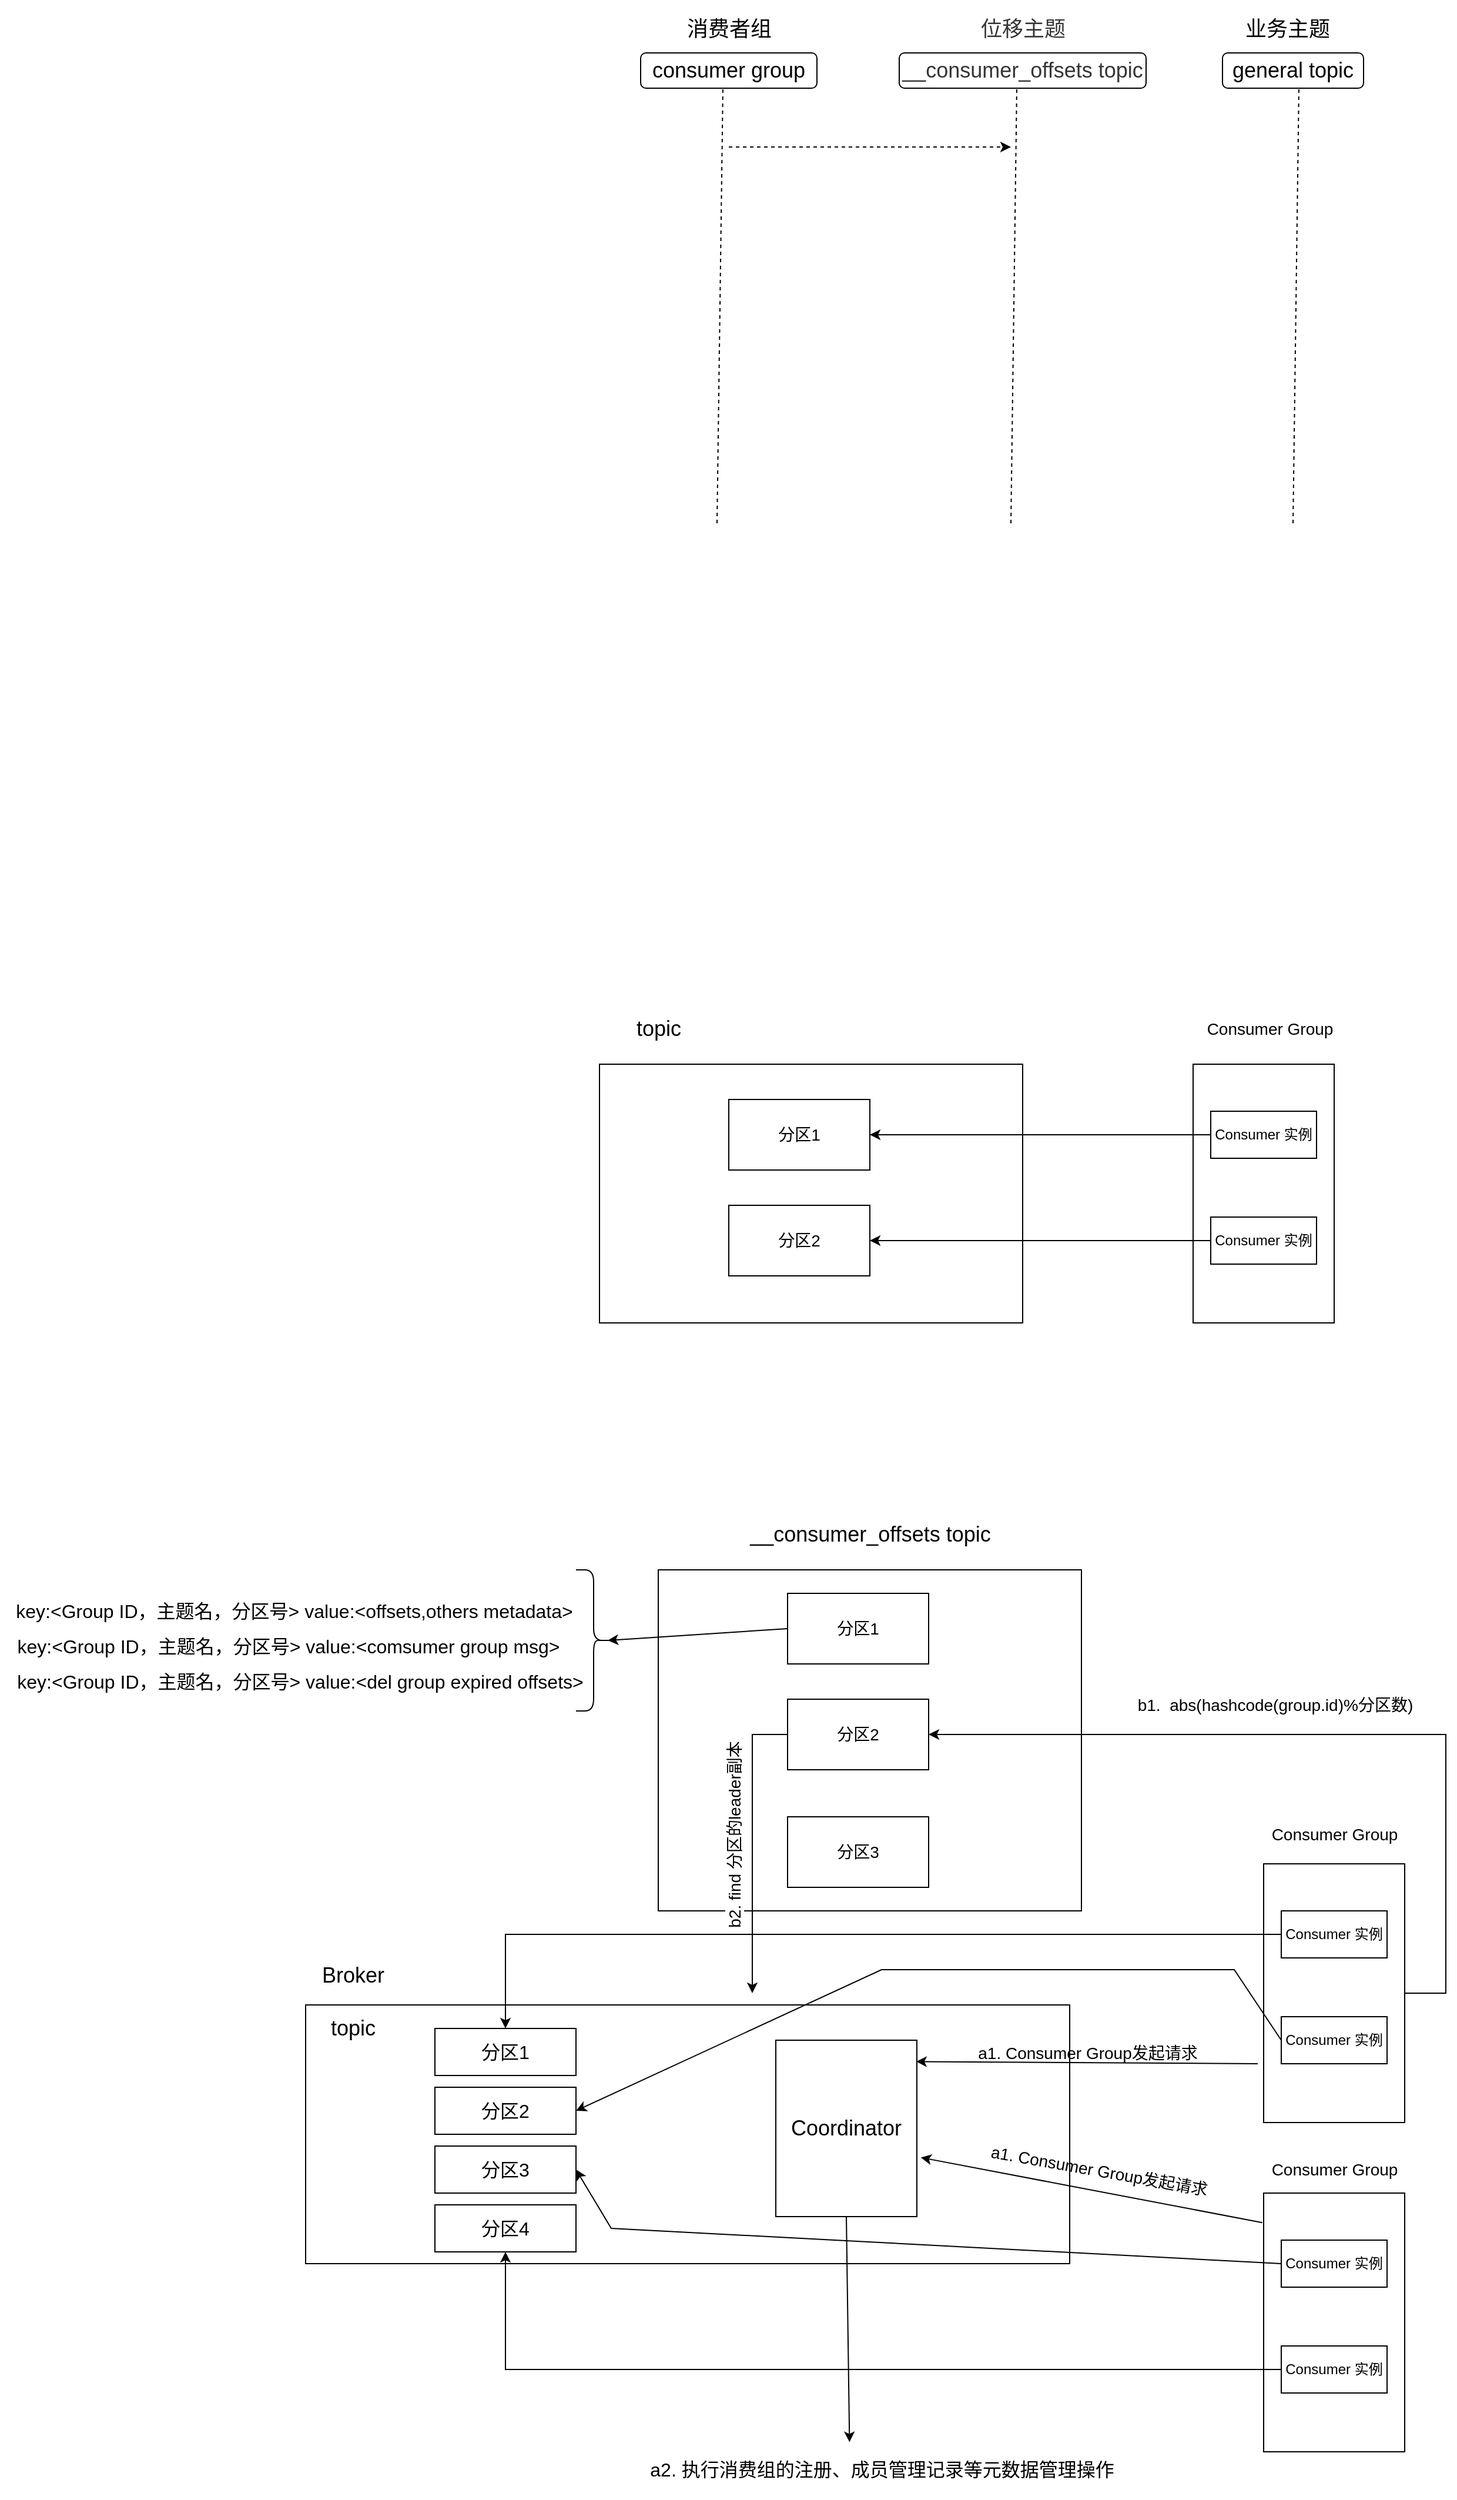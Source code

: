 <mxfile version="20.2.7" type="github">
  <diagram id="HhjXPJS-7uaV8t8p5f1u" name="第 1 页">
    <mxGraphModel dx="1865" dy="1748" grid="1" gridSize="10" guides="1" tooltips="1" connect="1" arrows="0" fold="1" page="1" pageScale="1" pageWidth="827" pageHeight="1169" math="0" shadow="0">
      <root>
        <mxCell id="0" />
        <mxCell id="1" parent="0" />
        <mxCell id="7gVdF0R3puTZTDRzPLGD-5" value="" style="rounded=0;whiteSpace=wrap;html=1;" parent="1" vertex="1">
          <mxGeometry x="505" y="-90" width="120" height="220" as="geometry" />
        </mxCell>
        <mxCell id="7gVdF0R3puTZTDRzPLGD-1" value="" style="rounded=0;whiteSpace=wrap;html=1;" parent="1" vertex="1">
          <mxGeometry y="-90" width="360" height="220" as="geometry" />
        </mxCell>
        <mxCell id="7gVdF0R3puTZTDRzPLGD-3" value="&lt;span style=&quot;text-align: left;&quot;&gt;Consumer 实例&lt;/span&gt;" style="rounded=0;whiteSpace=wrap;html=1;" parent="1" vertex="1">
          <mxGeometry x="520" y="40" width="90" height="40" as="geometry" />
        </mxCell>
        <mxCell id="7gVdF0R3puTZTDRzPLGD-4" value="&lt;span style=&quot;text-align: left;&quot;&gt;Consumer 实例&lt;/span&gt;" style="rounded=0;whiteSpace=wrap;html=1;" parent="1" vertex="1">
          <mxGeometry x="520" y="-50" width="90" height="40" as="geometry" />
        </mxCell>
        <mxCell id="7gVdF0R3puTZTDRzPLGD-6" value="&lt;article data-content=&quot;[{&amp;quot;type&amp;quot;:&amp;quot;block&amp;quot;,&amp;quot;id&amp;quot;:&amp;quot;pvip-1661261883332&amp;quot;,&amp;quot;name&amp;quot;:&amp;quot;paragraph&amp;quot;,&amp;quot;data&amp;quot;:{&amp;quot;version&amp;quot;:1},&amp;quot;nodes&amp;quot;:[{&amp;quot;type&amp;quot;:&amp;quot;text&amp;quot;,&amp;quot;id&amp;quot;:&amp;quot;5fh9-1661261883331&amp;quot;,&amp;quot;leaves&amp;quot;:[{&amp;quot;text&amp;quot;:&amp;quot;Consumer&amp;nbsp;Group&amp;quot;,&amp;quot;marks&amp;quot;:[{&amp;quot;type&amp;quot;:&amp;quot;fontSize&amp;quot;,&amp;quot;value&amp;quot;:18}]}]}],&amp;quot;state&amp;quot;:{}}]&quot;&gt;&lt;div style=&quot;line-height: 1.75; text-align: left;&quot;&gt;&lt;font style=&quot;font-size: 14px;&quot;&gt;Consumer Group&lt;/font&gt;&lt;/div&gt;&lt;/article&gt;" style="text;html=1;resizable=0;autosize=1;align=center;verticalAlign=middle;points=[];fillColor=none;strokeColor=none;rounded=0;" parent="1" vertex="1">
          <mxGeometry x="505" y="-140" width="130" height="40" as="geometry" />
        </mxCell>
        <mxCell id="7gVdF0R3puTZTDRzPLGD-8" value="分区1" style="rounded=0;whiteSpace=wrap;html=1;fontSize=14;" parent="1" vertex="1">
          <mxGeometry x="110" y="-60" width="120" height="60" as="geometry" />
        </mxCell>
        <mxCell id="7gVdF0R3puTZTDRzPLGD-9" value="分区2" style="rounded=0;whiteSpace=wrap;html=1;fontSize=14;" parent="1" vertex="1">
          <mxGeometry x="110" y="30" width="120" height="60" as="geometry" />
        </mxCell>
        <mxCell id="7gVdF0R3puTZTDRzPLGD-10" value="&lt;font style=&quot;font-size: 18px;&quot;&gt;topic&lt;/font&gt;" style="text;html=1;resizable=0;autosize=1;align=center;verticalAlign=middle;points=[];fillColor=none;strokeColor=none;rounded=0;fontSize=12;" parent="1" vertex="1">
          <mxGeometry x="20" y="-140" width="60" height="40" as="geometry" />
        </mxCell>
        <mxCell id="7gVdF0R3puTZTDRzPLGD-11" value="" style="endArrow=classic;html=1;rounded=0;fontSize=18;entryX=1;entryY=0.5;entryDx=0;entryDy=0;exitX=0;exitY=0.5;exitDx=0;exitDy=0;" parent="1" source="7gVdF0R3puTZTDRzPLGD-4" target="7gVdF0R3puTZTDRzPLGD-8" edge="1">
          <mxGeometry width="50" height="50" relative="1" as="geometry">
            <mxPoint x="480" y="-30" as="sourcePoint" />
            <mxPoint x="440" y="-50" as="targetPoint" />
          </mxGeometry>
        </mxCell>
        <mxCell id="7gVdF0R3puTZTDRzPLGD-12" value="" style="endArrow=classic;html=1;rounded=0;fontSize=18;entryX=1;entryY=0.5;entryDx=0;entryDy=0;exitX=0;exitY=0.5;exitDx=0;exitDy=0;" parent="1" edge="1">
          <mxGeometry width="50" height="50" relative="1" as="geometry">
            <mxPoint x="520" y="60" as="sourcePoint" />
            <mxPoint x="230" y="60" as="targetPoint" />
          </mxGeometry>
        </mxCell>
        <mxCell id="7gVdF0R3puTZTDRzPLGD-13" value="" style="rounded=0;whiteSpace=wrap;html=1;" parent="1" vertex="1">
          <mxGeometry x="565" y="590" width="120" height="220" as="geometry" />
        </mxCell>
        <mxCell id="7gVdF0R3puTZTDRzPLGD-14" value="" style="rounded=0;whiteSpace=wrap;html=1;" parent="1" vertex="1">
          <mxGeometry x="-250" y="710" width="650" height="220" as="geometry" />
        </mxCell>
        <mxCell id="7gVdF0R3puTZTDRzPLGD-15" value="&lt;span style=&quot;text-align: left;&quot;&gt;Consumer 实例&lt;/span&gt;" style="rounded=0;whiteSpace=wrap;html=1;" parent="1" vertex="1">
          <mxGeometry x="580" y="720" width="90" height="40" as="geometry" />
        </mxCell>
        <mxCell id="7gVdF0R3puTZTDRzPLGD-16" value="&lt;span style=&quot;text-align: left;&quot;&gt;Consumer 实例&lt;/span&gt;" style="rounded=0;whiteSpace=wrap;html=1;" parent="1" vertex="1">
          <mxGeometry x="580" y="630" width="90" height="40" as="geometry" />
        </mxCell>
        <mxCell id="7gVdF0R3puTZTDRzPLGD-17" value="&lt;article data-content=&quot;[{&amp;quot;type&amp;quot;:&amp;quot;block&amp;quot;,&amp;quot;id&amp;quot;:&amp;quot;pvip-1661261883332&amp;quot;,&amp;quot;name&amp;quot;:&amp;quot;paragraph&amp;quot;,&amp;quot;data&amp;quot;:{&amp;quot;version&amp;quot;:1},&amp;quot;nodes&amp;quot;:[{&amp;quot;type&amp;quot;:&amp;quot;text&amp;quot;,&amp;quot;id&amp;quot;:&amp;quot;5fh9-1661261883331&amp;quot;,&amp;quot;leaves&amp;quot;:[{&amp;quot;text&amp;quot;:&amp;quot;Consumer&amp;nbsp;Group&amp;quot;,&amp;quot;marks&amp;quot;:[{&amp;quot;type&amp;quot;:&amp;quot;fontSize&amp;quot;,&amp;quot;value&amp;quot;:18}]}]}],&amp;quot;state&amp;quot;:{}}]&quot;&gt;&lt;div style=&quot;line-height: 1.75; text-align: left;&quot;&gt;&lt;font style=&quot;font-size: 14px;&quot;&gt;Consumer Group&lt;/font&gt;&lt;/div&gt;&lt;/article&gt;" style="text;html=1;resizable=0;autosize=1;align=center;verticalAlign=middle;points=[];fillColor=none;strokeColor=none;rounded=0;" parent="1" vertex="1">
          <mxGeometry x="560" y="545" width="130" height="40" as="geometry" />
        </mxCell>
        <mxCell id="7gVdF0R3puTZTDRzPLGD-18" value="&lt;article data-content=&quot;[{&amp;quot;type&amp;quot;:&amp;quot;block&amp;quot;,&amp;quot;id&amp;quot;:&amp;quot;EV1N-1661261909076&amp;quot;,&amp;quot;name&amp;quot;:&amp;quot;paragraph&amp;quot;,&amp;quot;data&amp;quot;:{&amp;quot;version&amp;quot;:1},&amp;quot;nodes&amp;quot;:[{&amp;quot;type&amp;quot;:&amp;quot;text&amp;quot;,&amp;quot;id&amp;quot;:&amp;quot;Siz3-1661261909075&amp;quot;,&amp;quot;leaves&amp;quot;:[{&amp;quot;text&amp;quot;:&amp;quot;Coordinator&amp;quot;,&amp;quot;marks&amp;quot;:[{&amp;quot;type&amp;quot;:&amp;quot;fontSize&amp;quot;,&amp;quot;value&amp;quot;:18}]}]}],&amp;quot;state&amp;quot;:{}}]&quot;&gt;&lt;div style=&quot;line-height: 1.75; text-align: left;&quot;&gt;&lt;span style=&quot;font-size: 18px;&quot;&gt;Coordinator&lt;/span&gt;&lt;/div&gt;&lt;/article&gt;" style="rounded=0;whiteSpace=wrap;html=1;fontSize=14;" parent="1" vertex="1">
          <mxGeometry x="150" y="740" width="120" height="150" as="geometry" />
        </mxCell>
        <mxCell id="7gVdF0R3puTZTDRzPLGD-20" value="&lt;article data-content=&quot;[{&amp;quot;type&amp;quot;:&amp;quot;block&amp;quot;,&amp;quot;id&amp;quot;:&amp;quot;EV1N-1661261909076&amp;quot;,&amp;quot;name&amp;quot;:&amp;quot;paragraph&amp;quot;,&amp;quot;data&amp;quot;:{&amp;quot;version&amp;quot;:1},&amp;quot;nodes&amp;quot;:[{&amp;quot;type&amp;quot;:&amp;quot;text&amp;quot;,&amp;quot;id&amp;quot;:&amp;quot;Siz3-1661261909075&amp;quot;,&amp;quot;leaves&amp;quot;:[{&amp;quot;text&amp;quot;:&amp;quot;Broker&amp;quot;,&amp;quot;marks&amp;quot;:[{&amp;quot;type&amp;quot;:&amp;quot;fontSize&amp;quot;,&amp;quot;value&amp;quot;:18}]}]}],&amp;quot;state&amp;quot;:{}}]&quot;&gt;&lt;div style=&quot;line-height: 1.75; font-size: 14px; text-align: left;&quot;&gt;&lt;span style=&quot;font-size: 18px;&quot;&gt;Broker&lt;/span&gt;&lt;/div&gt;&lt;/article&gt;" style="text;html=1;resizable=0;autosize=1;align=center;verticalAlign=middle;points=[];fillColor=none;strokeColor=none;rounded=0;fontSize=12;" parent="1" vertex="1">
          <mxGeometry x="-250" y="660" width="80" height="50" as="geometry" />
        </mxCell>
        <mxCell id="7gVdF0R3puTZTDRzPLGD-25" value="&lt;article data-content=&quot;[{&amp;quot;type&amp;quot;:&amp;quot;block&amp;quot;,&amp;quot;id&amp;quot;:&amp;quot;EV1N-1661261909076&amp;quot;,&amp;quot;name&amp;quot;:&amp;quot;paragraph&amp;quot;,&amp;quot;data&amp;quot;:{&amp;quot;version&amp;quot;:1},&amp;quot;nodes&amp;quot;:[{&amp;quot;type&amp;quot;:&amp;quot;text&amp;quot;,&amp;quot;id&amp;quot;:&amp;quot;Siz3-1661261909075&amp;quot;,&amp;quot;leaves&amp;quot;:[{&amp;quot;text&amp;quot;:&amp;quot;注册、成员管理记录等元数据管理操作&amp;quot;,&amp;quot;marks&amp;quot;:[{&amp;quot;type&amp;quot;:&amp;quot;fontSize&amp;quot;,&amp;quot;value&amp;quot;:18}]}]}],&amp;quot;state&amp;quot;:{}}]&quot;&gt;&lt;div style=&quot;line-height: 1.75; text-align: left;&quot;&gt;&lt;font style=&quot;font-size: 16px;&quot;&gt;a2. 执行消费组的注册、成员管理记录等元数据管理操作&lt;/font&gt;&lt;/div&gt;&lt;/article&gt;" style="text;html=1;resizable=0;autosize=1;align=center;verticalAlign=middle;points=[];fillColor=none;strokeColor=none;rounded=0;fontSize=18;" parent="1" vertex="1">
          <mxGeometry x="30" y="1080" width="420" height="50" as="geometry" />
        </mxCell>
        <mxCell id="7gVdF0R3puTZTDRzPLGD-27" value="&lt;article data-content=&quot;[{&amp;quot;type&amp;quot;:&amp;quot;block&amp;quot;,&amp;quot;id&amp;quot;:&amp;quot;EV1N-1661261909076&amp;quot;,&amp;quot;name&amp;quot;:&amp;quot;paragraph&amp;quot;,&amp;quot;data&amp;quot;:{&amp;quot;version&amp;quot;:1},&amp;quot;nodes&amp;quot;:[{&amp;quot;type&amp;quot;:&amp;quot;text&amp;quot;,&amp;quot;id&amp;quot;:&amp;quot;Siz3-1661261909075&amp;quot;,&amp;quot;leaves&amp;quot;:[{&amp;quot;text&amp;quot;:&amp;quot;注册、成员管理记录等元数据管理操作&amp;quot;,&amp;quot;marks&amp;quot;:[{&amp;quot;type&amp;quot;:&amp;quot;fontSize&amp;quot;,&amp;quot;value&amp;quot;:18}]}]}],&amp;quot;state&amp;quot;:{}}]&quot;&gt;&lt;div style=&quot;line-height: 1.75; text-align: left;&quot;&gt;&lt;font style=&quot;font-size: 14px;&quot;&gt;&lt;span style=&quot;background-color: initial;&quot;&gt;a1. Consumer Group&lt;/span&gt;发起请求&lt;/font&gt;&lt;/div&gt;&lt;/article&gt;" style="text;html=1;resizable=0;autosize=1;align=center;verticalAlign=middle;points=[];fillColor=none;strokeColor=none;rounded=0;fontSize=18;rotation=0;" parent="1" vertex="1">
          <mxGeometry x="310" y="725" width="210" height="50" as="geometry" />
        </mxCell>
        <mxCell id="7gVdF0R3puTZTDRzPLGD-29" value="" style="endArrow=classic;html=1;rounded=0;fontSize=18;entryX=0.995;entryY=0.121;entryDx=0;entryDy=0;entryPerimeter=0;" parent="1" target="7gVdF0R3puTZTDRzPLGD-18" edge="1">
          <mxGeometry width="50" height="50" relative="1" as="geometry">
            <mxPoint x="560" y="760" as="sourcePoint" />
            <mxPoint x="270" y="770" as="targetPoint" />
          </mxGeometry>
        </mxCell>
        <mxCell id="7gVdF0R3puTZTDRzPLGD-30" value="" style="endArrow=classic;html=1;rounded=0;fontSize=14;entryX=0.435;entryY=0.036;entryDx=0;entryDy=0;entryPerimeter=0;" parent="1" target="7gVdF0R3puTZTDRzPLGD-25" edge="1">
          <mxGeometry width="50" height="50" relative="1" as="geometry">
            <mxPoint x="210" y="890" as="sourcePoint" />
            <mxPoint x="210" y="980" as="targetPoint" />
          </mxGeometry>
        </mxCell>
        <mxCell id="7gVdF0R3puTZTDRzPLGD-32" value="" style="rounded=0;whiteSpace=wrap;html=1;" parent="1" vertex="1">
          <mxGeometry x="50" y="340" width="360" height="290" as="geometry" />
        </mxCell>
        <mxCell id="7gVdF0R3puTZTDRzPLGD-38" value="&lt;font style=&quot;font-size: 18px;&quot;&gt;&lt;span style=&quot;text-align: left; background-color: initial;&quot;&gt;__consumer_offsets&amp;nbsp;&lt;/span&gt;topic&lt;/font&gt;" style="text;html=1;resizable=0;autosize=1;align=center;verticalAlign=middle;points=[];fillColor=none;strokeColor=none;rounded=0;fontSize=12;" parent="1" vertex="1">
          <mxGeometry x="115" y="290" width="230" height="40" as="geometry" />
        </mxCell>
        <mxCell id="7gVdF0R3puTZTDRzPLGD-41" value="分区2" style="rounded=0;whiteSpace=wrap;html=1;fontSize=14;" parent="1" vertex="1">
          <mxGeometry x="160" y="450" width="120" height="60" as="geometry" />
        </mxCell>
        <mxCell id="7gVdF0R3puTZTDRzPLGD-42" value="分区1" style="rounded=0;whiteSpace=wrap;html=1;fontSize=14;" parent="1" vertex="1">
          <mxGeometry x="160" y="360" width="120" height="60" as="geometry" />
        </mxCell>
        <mxCell id="7gVdF0R3puTZTDRzPLGD-43" value="" style="rounded=0;whiteSpace=wrap;html=1;" parent="1" vertex="1">
          <mxGeometry x="565" y="870" width="120" height="220" as="geometry" />
        </mxCell>
        <mxCell id="7gVdF0R3puTZTDRzPLGD-44" value="&lt;span style=&quot;text-align: left;&quot;&gt;Consumer 实例&lt;/span&gt;" style="rounded=0;whiteSpace=wrap;html=1;" parent="1" vertex="1">
          <mxGeometry x="580" y="1000" width="90" height="40" as="geometry" />
        </mxCell>
        <mxCell id="7gVdF0R3puTZTDRzPLGD-45" value="&lt;span style=&quot;text-align: left;&quot;&gt;Consumer 实例&lt;/span&gt;" style="rounded=0;whiteSpace=wrap;html=1;" parent="1" vertex="1">
          <mxGeometry x="580" y="910" width="90" height="40" as="geometry" />
        </mxCell>
        <mxCell id="7gVdF0R3puTZTDRzPLGD-46" value="&lt;article data-content=&quot;[{&amp;quot;type&amp;quot;:&amp;quot;block&amp;quot;,&amp;quot;id&amp;quot;:&amp;quot;pvip-1661261883332&amp;quot;,&amp;quot;name&amp;quot;:&amp;quot;paragraph&amp;quot;,&amp;quot;data&amp;quot;:{&amp;quot;version&amp;quot;:1},&amp;quot;nodes&amp;quot;:[{&amp;quot;type&amp;quot;:&amp;quot;text&amp;quot;,&amp;quot;id&amp;quot;:&amp;quot;5fh9-1661261883331&amp;quot;,&amp;quot;leaves&amp;quot;:[{&amp;quot;text&amp;quot;:&amp;quot;Consumer&amp;nbsp;Group&amp;quot;,&amp;quot;marks&amp;quot;:[{&amp;quot;type&amp;quot;:&amp;quot;fontSize&amp;quot;,&amp;quot;value&amp;quot;:18}]}]}],&amp;quot;state&amp;quot;:{}}]&quot;&gt;&lt;div style=&quot;line-height: 1.75; text-align: left;&quot;&gt;&lt;font style=&quot;font-size: 14px;&quot;&gt;Consumer Group&lt;/font&gt;&lt;/div&gt;&lt;/article&gt;" style="text;html=1;resizable=0;autosize=1;align=center;verticalAlign=middle;points=[];fillColor=none;strokeColor=none;rounded=0;" parent="1" vertex="1">
          <mxGeometry x="560" y="830" width="130" height="40" as="geometry" />
        </mxCell>
        <mxCell id="7gVdF0R3puTZTDRzPLGD-47" value="" style="endArrow=classic;html=1;rounded=0;fontSize=18;exitX=-0.01;exitY=0.114;exitDx=0;exitDy=0;exitPerimeter=0;entryX=1.028;entryY=0.665;entryDx=0;entryDy=0;entryPerimeter=0;" parent="1" source="7gVdF0R3puTZTDRzPLGD-43" target="7gVdF0R3puTZTDRzPLGD-18" edge="1">
          <mxGeometry width="50" height="50" relative="1" as="geometry">
            <mxPoint x="565" y="930" as="sourcePoint" />
            <mxPoint x="270" y="785" as="targetPoint" />
          </mxGeometry>
        </mxCell>
        <mxCell id="7gVdF0R3puTZTDRzPLGD-48" value="&lt;article data-content=&quot;[{&amp;quot;type&amp;quot;:&amp;quot;block&amp;quot;,&amp;quot;id&amp;quot;:&amp;quot;EV1N-1661261909076&amp;quot;,&amp;quot;name&amp;quot;:&amp;quot;paragraph&amp;quot;,&amp;quot;data&amp;quot;:{&amp;quot;version&amp;quot;:1},&amp;quot;nodes&amp;quot;:[{&amp;quot;type&amp;quot;:&amp;quot;text&amp;quot;,&amp;quot;id&amp;quot;:&amp;quot;Siz3-1661261909075&amp;quot;,&amp;quot;leaves&amp;quot;:[{&amp;quot;text&amp;quot;:&amp;quot;注册、成员管理记录等元数据管理操作&amp;quot;,&amp;quot;marks&amp;quot;:[{&amp;quot;type&amp;quot;:&amp;quot;fontSize&amp;quot;,&amp;quot;value&amp;quot;:18}]}]}],&amp;quot;state&amp;quot;:{}}]&quot;&gt;&lt;div style=&quot;line-height: 1.75; text-align: left;&quot;&gt;&lt;font style=&quot;font-size: 14px;&quot;&gt;&lt;span style=&quot;background-color: initial;&quot;&gt;a1. Consumer Group&lt;/span&gt;发起请求&lt;/font&gt;&lt;/div&gt;&lt;/article&gt;" style="text;html=1;resizable=0;autosize=1;align=center;verticalAlign=middle;points=[];fillColor=none;strokeColor=none;rounded=0;fontSize=18;rotation=10;" parent="1" vertex="1">
          <mxGeometry x="320" y="825" width="210" height="50" as="geometry" />
        </mxCell>
        <mxCell id="7gVdF0R3puTZTDRzPLGD-49" value="&lt;font style=&quot;font-size: 18px;&quot;&gt;topic&lt;/font&gt;" style="text;html=1;resizable=0;autosize=1;align=center;verticalAlign=middle;points=[];fillColor=none;strokeColor=none;rounded=0;fontSize=12;" parent="1" vertex="1">
          <mxGeometry x="-240" y="710" width="60" height="40" as="geometry" />
        </mxCell>
        <mxCell id="7gVdF0R3puTZTDRzPLGD-50" value="" style="edgeStyle=none;orthogonalLoop=1;jettySize=auto;html=1;rounded=0;fontSize=14;exitX=1;exitY=0.5;exitDx=0;exitDy=0;" parent="1" source="7gVdF0R3puTZTDRzPLGD-13" target="7gVdF0R3puTZTDRzPLGD-41" edge="1">
          <mxGeometry width="80" relative="1" as="geometry">
            <mxPoint x="625" y="590" as="sourcePoint" />
            <mxPoint x="410" y="480" as="targetPoint" />
            <Array as="points">
              <mxPoint x="720" y="700" />
              <mxPoint x="720" y="480" />
            </Array>
          </mxGeometry>
        </mxCell>
        <mxCell id="7gVdF0R3puTZTDRzPLGD-53" value="&lt;span style=&quot;background-color: rgb(255, 255, 255);&quot;&gt;b1.&amp;nbsp; abs(&lt;/span&gt;&lt;span style=&quot;background-color: rgb(255, 255, 255);&quot;&gt;hashcode(&lt;/span&gt;&lt;span style=&quot;background-color: rgb(255, 255, 255); text-align: left;&quot;&gt;group.id&lt;/span&gt;&lt;span style=&quot;background-color: rgb(255, 255, 255);&quot;&gt;)%分区数&lt;/span&gt;&lt;span style=&quot;background-color: rgb(255, 255, 255);&quot;&gt;)&lt;/span&gt;" style="text;html=1;strokeColor=none;fillColor=none;align=center;verticalAlign=middle;whiteSpace=wrap;rounded=0;fontSize=14;" parent="1" vertex="1">
          <mxGeometry x="450" y="440" width="250" height="30" as="geometry" />
        </mxCell>
        <mxCell id="7gVdF0R3puTZTDRzPLGD-54" value="" style="edgeStyle=none;orthogonalLoop=1;jettySize=auto;html=1;rounded=0;fontSize=14;exitX=0;exitY=0.5;exitDx=0;exitDy=0;" parent="1" source="7gVdF0R3puTZTDRzPLGD-41" edge="1">
          <mxGeometry width="80" relative="1" as="geometry">
            <mxPoint x="30" y="490" as="sourcePoint" />
            <mxPoint x="130" y="700" as="targetPoint" />
            <Array as="points">
              <mxPoint x="130" y="480" />
            </Array>
          </mxGeometry>
        </mxCell>
        <mxCell id="7gVdF0R3puTZTDRzPLGD-55" value="&lt;span style=&quot;background-color: rgb(255, 255, 255);&quot;&gt;b2. find 分区的leader副本&lt;/span&gt;" style="text;html=1;strokeColor=none;fillColor=none;align=center;verticalAlign=middle;whiteSpace=wrap;rounded=0;fontSize=14;rotation=-90;" parent="1" vertex="1">
          <mxGeometry y="550" width="230" height="30" as="geometry" />
        </mxCell>
        <mxCell id="7gVdF0R3puTZTDRzPLGD-56" value="分区1" style="rounded=0;whiteSpace=wrap;html=1;fontSize=16;" parent="1" vertex="1">
          <mxGeometry x="-140" y="730" width="120" height="40" as="geometry" />
        </mxCell>
        <mxCell id="7gVdF0R3puTZTDRzPLGD-57" value="分区2" style="rounded=0;whiteSpace=wrap;html=1;fontSize=16;" parent="1" vertex="1">
          <mxGeometry x="-140" y="780" width="120" height="40" as="geometry" />
        </mxCell>
        <mxCell id="7gVdF0R3puTZTDRzPLGD-58" value="分区3" style="rounded=0;whiteSpace=wrap;html=1;fontSize=16;" parent="1" vertex="1">
          <mxGeometry x="-140" y="830" width="120" height="40" as="geometry" />
        </mxCell>
        <mxCell id="7gVdF0R3puTZTDRzPLGD-59" value="分区4" style="rounded=0;whiteSpace=wrap;html=1;fontSize=16;" parent="1" vertex="1">
          <mxGeometry x="-140" y="880" width="120" height="40" as="geometry" />
        </mxCell>
        <mxCell id="7gVdF0R3puTZTDRzPLGD-60" value="" style="edgeStyle=none;orthogonalLoop=1;jettySize=auto;html=1;rounded=0;fontSize=16;entryX=0.5;entryY=0;entryDx=0;entryDy=0;exitX=0;exitY=0.5;exitDx=0;exitDy=0;" parent="1" source="7gVdF0R3puTZTDRzPLGD-16" target="7gVdF0R3puTZTDRzPLGD-56" edge="1">
          <mxGeometry width="80" relative="1" as="geometry">
            <mxPoint x="320" y="670" as="sourcePoint" />
            <mxPoint x="400" y="670" as="targetPoint" />
            <Array as="points">
              <mxPoint x="-80" y="650" />
            </Array>
          </mxGeometry>
        </mxCell>
        <mxCell id="7gVdF0R3puTZTDRzPLGD-61" value="" style="edgeStyle=none;orthogonalLoop=1;jettySize=auto;html=1;rounded=0;fontSize=16;entryX=1;entryY=0.5;entryDx=0;entryDy=0;exitX=0;exitY=0.5;exitDx=0;exitDy=0;" parent="1" source="7gVdF0R3puTZTDRzPLGD-15" target="7gVdF0R3puTZTDRzPLGD-57" edge="1">
          <mxGeometry width="80" relative="1" as="geometry">
            <mxPoint x="210" y="840" as="sourcePoint" />
            <mxPoint x="290" y="840" as="targetPoint" />
            <Array as="points">
              <mxPoint x="540" y="680" />
              <mxPoint x="240" y="680" />
            </Array>
          </mxGeometry>
        </mxCell>
        <mxCell id="7gVdF0R3puTZTDRzPLGD-62" value="" style="edgeStyle=none;orthogonalLoop=1;jettySize=auto;html=1;rounded=0;fontSize=16;exitX=0;exitY=0.5;exitDx=0;exitDy=0;entryX=0.5;entryY=1;entryDx=0;entryDy=0;" parent="1" source="7gVdF0R3puTZTDRzPLGD-44" target="7gVdF0R3puTZTDRzPLGD-59" edge="1">
          <mxGeometry width="80" relative="1" as="geometry">
            <mxPoint x="210" y="840" as="sourcePoint" />
            <mxPoint x="290" y="840" as="targetPoint" />
            <Array as="points">
              <mxPoint x="-80" y="1020" />
            </Array>
          </mxGeometry>
        </mxCell>
        <mxCell id="7gVdF0R3puTZTDRzPLGD-63" value="" style="edgeStyle=none;orthogonalLoop=1;jettySize=auto;html=1;rounded=0;fontSize=16;entryX=1;entryY=0.5;entryDx=0;entryDy=0;exitX=0;exitY=0.5;exitDx=0;exitDy=0;" parent="1" source="7gVdF0R3puTZTDRzPLGD-45" target="7gVdF0R3puTZTDRzPLGD-58" edge="1">
          <mxGeometry width="80" relative="1" as="geometry">
            <mxPoint x="420" y="980" as="sourcePoint" />
            <mxPoint x="290" y="940" as="targetPoint" />
            <Array as="points">
              <mxPoint x="10" y="900" />
            </Array>
          </mxGeometry>
        </mxCell>
        <mxCell id="7gVdF0R3puTZTDRzPLGD-65" value="&lt;article data-content=&quot;[{&amp;quot;type&amp;quot;:&amp;quot;block&amp;quot;,&amp;quot;id&amp;quot;:&amp;quot;XNVy-1661421956202&amp;quot;,&amp;quot;name&amp;quot;:&amp;quot;code&amp;quot;,&amp;quot;data&amp;quot;:{&amp;quot;language&amp;quot;:&amp;quot;&amp;quot;,&amp;quot;theme&amp;quot;:&amp;quot;default&amp;quot;,&amp;quot;wrap&amp;quot;:false},&amp;quot;nodes&amp;quot;:[{&amp;quot;type&amp;quot;:&amp;quot;block&amp;quot;,&amp;quot;id&amp;quot;:&amp;quot;zAoi-1661421956201&amp;quot;,&amp;quot;name&amp;quot;:&amp;quot;code-line&amp;quot;,&amp;quot;data&amp;quot;:{},&amp;quot;nodes&amp;quot;:[{&amp;quot;type&amp;quot;:&amp;quot;text&amp;quot;,&amp;quot;id&amp;quot;:&amp;quot;aDGd-1661420225892&amp;quot;,&amp;quot;leaves&amp;quot;:[{&amp;quot;text&amp;quot;:&amp;quot;key:&lt;Group&amp;nbsp;ID，主题名，分区号&gt;&amp;quot;,&amp;quot;marks&amp;quot;:[{&amp;quot;type&amp;quot;:&amp;quot;fontSize&amp;quot;,&amp;quot;value&amp;quot;:18}]}]}]}],&amp;quot;state&amp;quot;:{}}]&quot;&gt;&lt;div data-language=&quot;&quot; style=&quot;&quot; data-theme=&quot;default&quot;&gt;key:&amp;lt;Group ID，主题名，分区号&amp;gt;&amp;nbsp;&lt;span style=&quot;background-color: initial;&quot;&gt;value:&amp;lt;offsets,others metadata&amp;gt;&lt;/span&gt;&lt;/div&gt;&lt;/article&gt;" style="text;html=1;resizable=0;autosize=1;align=center;verticalAlign=middle;points=[];fillColor=none;strokeColor=none;rounded=0;fontSize=16;" parent="1" vertex="1">
          <mxGeometry x="-510" y="360" width="500" height="30" as="geometry" />
        </mxCell>
        <mxCell id="7gVdF0R3puTZTDRzPLGD-66" value="分区3" style="rounded=0;whiteSpace=wrap;html=1;fontSize=14;" parent="1" vertex="1">
          <mxGeometry x="160" y="550" width="120" height="60" as="geometry" />
        </mxCell>
        <mxCell id="7gVdF0R3puTZTDRzPLGD-69" value="&lt;article data-content=&quot;[{&amp;quot;type&amp;quot;:&amp;quot;block&amp;quot;,&amp;quot;id&amp;quot;:&amp;quot;XNVy-1661421956202&amp;quot;,&amp;quot;name&amp;quot;:&amp;quot;code&amp;quot;,&amp;quot;data&amp;quot;:{&amp;quot;language&amp;quot;:&amp;quot;&amp;quot;,&amp;quot;theme&amp;quot;:&amp;quot;default&amp;quot;,&amp;quot;wrap&amp;quot;:false},&amp;quot;nodes&amp;quot;:[{&amp;quot;type&amp;quot;:&amp;quot;block&amp;quot;,&amp;quot;id&amp;quot;:&amp;quot;zAoi-1661421956201&amp;quot;,&amp;quot;name&amp;quot;:&amp;quot;code-line&amp;quot;,&amp;quot;data&amp;quot;:{},&amp;quot;nodes&amp;quot;:[{&amp;quot;type&amp;quot;:&amp;quot;text&amp;quot;,&amp;quot;id&amp;quot;:&amp;quot;aDGd-1661420225892&amp;quot;,&amp;quot;leaves&amp;quot;:[{&amp;quot;text&amp;quot;:&amp;quot;key:&lt;Group&amp;nbsp;ID，主题名，分区号&gt;&amp;quot;,&amp;quot;marks&amp;quot;:[{&amp;quot;type&amp;quot;:&amp;quot;fontSize&amp;quot;,&amp;quot;value&amp;quot;:18}]}]}]}],&amp;quot;state&amp;quot;:{}}]&quot;&gt;&lt;div data-language=&quot;&quot; style=&quot;&quot; data-theme=&quot;default&quot;&gt;key:&amp;lt;Group ID，主题名，分区号&amp;gt;&amp;nbsp;&lt;span style=&quot;background-color: initial;&quot;&gt;value:&amp;lt;comsumer group msg&amp;gt;&lt;/span&gt;&lt;/div&gt;&lt;/article&gt;" style="text;html=1;resizable=0;autosize=1;align=center;verticalAlign=middle;points=[];fillColor=none;strokeColor=none;rounded=0;fontSize=16;" parent="1" vertex="1">
          <mxGeometry x="-510" y="390" width="490" height="30" as="geometry" />
        </mxCell>
        <mxCell id="7gVdF0R3puTZTDRzPLGD-70" value="&lt;article data-content=&quot;[{&amp;quot;type&amp;quot;:&amp;quot;block&amp;quot;,&amp;quot;id&amp;quot;:&amp;quot;XNVy-1661421956202&amp;quot;,&amp;quot;name&amp;quot;:&amp;quot;code&amp;quot;,&amp;quot;data&amp;quot;:{&amp;quot;language&amp;quot;:&amp;quot;&amp;quot;,&amp;quot;theme&amp;quot;:&amp;quot;default&amp;quot;,&amp;quot;wrap&amp;quot;:false},&amp;quot;nodes&amp;quot;:[{&amp;quot;type&amp;quot;:&amp;quot;block&amp;quot;,&amp;quot;id&amp;quot;:&amp;quot;zAoi-1661421956201&amp;quot;,&amp;quot;name&amp;quot;:&amp;quot;code-line&amp;quot;,&amp;quot;data&amp;quot;:{},&amp;quot;nodes&amp;quot;:[{&amp;quot;type&amp;quot;:&amp;quot;text&amp;quot;,&amp;quot;id&amp;quot;:&amp;quot;aDGd-1661420225892&amp;quot;,&amp;quot;leaves&amp;quot;:[{&amp;quot;text&amp;quot;:&amp;quot;key:&lt;Group&amp;nbsp;ID，主题名，分区号&gt;&amp;quot;,&amp;quot;marks&amp;quot;:[{&amp;quot;type&amp;quot;:&amp;quot;fontSize&amp;quot;,&amp;quot;value&amp;quot;:18}]}]}]}],&amp;quot;state&amp;quot;:{}}]&quot;&gt;&lt;div data-language=&quot;&quot; style=&quot;&quot; data-theme=&quot;default&quot;&gt;key:&amp;lt;Group ID，主题名，分区号&amp;gt;&amp;nbsp;&lt;span style=&quot;background-color: initial;&quot;&gt;value:&amp;lt;del group expired offsets&amp;gt;&lt;/span&gt;&lt;/div&gt;&lt;/article&gt;" style="text;html=1;resizable=0;autosize=1;align=center;verticalAlign=middle;points=[];fillColor=none;strokeColor=none;rounded=0;fontSize=16;" parent="1" vertex="1">
          <mxGeometry x="-510" y="420" width="510" height="30" as="geometry" />
        </mxCell>
        <mxCell id="7gVdF0R3puTZTDRzPLGD-71" value="" style="shape=curlyBracket;whiteSpace=wrap;html=1;rounded=1;flipH=1;fontSize=16;size=0.5;" parent="1" vertex="1">
          <mxGeometry x="-20" y="340" width="30" height="120" as="geometry" />
        </mxCell>
        <mxCell id="7gVdF0R3puTZTDRzPLGD-72" value="" style="edgeStyle=none;orthogonalLoop=1;jettySize=auto;html=1;rounded=0;fontSize=16;exitX=0;exitY=0.5;exitDx=0;exitDy=0;entryX=0.1;entryY=0.5;entryDx=0;entryDy=0;entryPerimeter=0;" parent="1" source="7gVdF0R3puTZTDRzPLGD-42" target="7gVdF0R3puTZTDRzPLGD-71" edge="1">
          <mxGeometry width="80" relative="1" as="geometry">
            <mxPoint x="-130" y="390" as="sourcePoint" />
            <mxPoint x="-60" y="250" as="targetPoint" />
            <Array as="points" />
          </mxGeometry>
        </mxCell>
        <mxCell id="7gVdF0R3puTZTDRzPLGD-73" value="&lt;span style=&quot;font-size: 18px;&quot;&gt;consumer group&lt;/span&gt;" style="rounded=1;whiteSpace=wrap;html=1;fontSize=16;" parent="1" vertex="1">
          <mxGeometry x="35" y="-950" width="150" height="30" as="geometry" />
        </mxCell>
        <mxCell id="7gVdF0R3puTZTDRzPLGD-74" value="&lt;span style=&quot;font-size: 18px;&quot;&gt;消费者组&lt;/span&gt;" style="text;html=1;resizable=0;autosize=1;align=center;verticalAlign=middle;points=[];fillColor=none;strokeColor=none;rounded=0;fontSize=16;" parent="1" vertex="1">
          <mxGeometry x="60" y="-990" width="100" height="40" as="geometry" />
        </mxCell>
        <mxCell id="7gVdF0R3puTZTDRzPLGD-75" value="&lt;span style=&quot;color: rgb(53, 53, 53); font-size: 18px; text-align: left;&quot;&gt;__consumer_offsets topic&lt;/span&gt;" style="rounded=1;whiteSpace=wrap;html=1;fontSize=16;" parent="1" vertex="1">
          <mxGeometry x="255" y="-950" width="210" height="30" as="geometry" />
        </mxCell>
        <mxCell id="7gVdF0R3puTZTDRzPLGD-76" value="&lt;article data-content=&quot;[{&amp;quot;type&amp;quot;:&amp;quot;block&amp;quot;,&amp;quot;id&amp;quot;:&amp;quot;TMP3-1661419501181&amp;quot;,&amp;quot;name&amp;quot;:&amp;quot;paragraph&amp;quot;,&amp;quot;data&amp;quot;:{&amp;quot;style&amp;quot;:{},&amp;quot;version&amp;quot;:1},&amp;quot;nodes&amp;quot;:[{&amp;quot;type&amp;quot;:&amp;quot;text&amp;quot;,&amp;quot;id&amp;quot;:&amp;quot;rdpH-1661419501180&amp;quot;,&amp;quot;leaves&amp;quot;:[{&amp;quot;text&amp;quot;:&amp;quot;__consumer_offsets&amp;quot;,&amp;quot;marks&amp;quot;:[{&amp;quot;type&amp;quot;:&amp;quot;bold&amp;quot;},{&amp;quot;type&amp;quot;:&amp;quot;color&amp;quot;,&amp;quot;value&amp;quot;:&amp;quot;#353535&amp;quot;},{&amp;quot;type&amp;quot;:&amp;quot;fontSize&amp;quot;,&amp;quot;value&amp;quot;:18}]}]}],&amp;quot;state&amp;quot;:{}}]&quot;&gt;&lt;div style=&quot;line-height: 1.75; font-size: 14px; text-align: left;&quot;&gt;&lt;span style=&quot;color: rgb(53, 53, 53); font-size: 18px;&quot;&gt;位移主题&lt;/span&gt;&lt;/div&gt;&lt;/article&gt;" style="text;html=1;resizable=0;autosize=1;align=center;verticalAlign=middle;points=[];fillColor=none;strokeColor=none;rounded=0;fontSize=16;" parent="1" vertex="1">
          <mxGeometry x="310" y="-995" width="100" height="50" as="geometry" />
        </mxCell>
        <mxCell id="7gVdF0R3puTZTDRzPLGD-77" value="&lt;span style=&quot;font-size: 18px;&quot;&gt;general topic&lt;/span&gt;" style="rounded=1;whiteSpace=wrap;html=1;fontSize=16;" parent="1" vertex="1">
          <mxGeometry x="530" y="-950" width="120" height="30" as="geometry" />
        </mxCell>
        <mxCell id="7gVdF0R3puTZTDRzPLGD-78" value="&lt;font style=&quot;font-size: 18px;&quot;&gt;业务主题&lt;/font&gt;" style="text;html=1;resizable=0;autosize=1;align=center;verticalAlign=middle;points=[];fillColor=none;strokeColor=none;rounded=0;fontSize=16;" parent="1" vertex="1">
          <mxGeometry x="535" y="-990" width="100" height="40" as="geometry" />
        </mxCell>
        <mxCell id="0P_jacCGnXSMwzA3UHwQ-1" value="" style="endArrow=none;html=1;rounded=0;dashed=1;" edge="1" parent="1">
          <mxGeometry width="50" height="50" relative="1" as="geometry">
            <mxPoint x="100" y="-550" as="sourcePoint" />
            <mxPoint x="105" y="-920" as="targetPoint" />
          </mxGeometry>
        </mxCell>
        <mxCell id="0P_jacCGnXSMwzA3UHwQ-2" value="" style="endArrow=none;html=1;rounded=0;dashed=1;" edge="1" parent="1">
          <mxGeometry width="50" height="50" relative="1" as="geometry">
            <mxPoint x="350" y="-550" as="sourcePoint" />
            <mxPoint x="355" y="-920" as="targetPoint" />
          </mxGeometry>
        </mxCell>
        <mxCell id="0P_jacCGnXSMwzA3UHwQ-3" value="" style="endArrow=none;html=1;rounded=0;dashed=1;" edge="1" parent="1">
          <mxGeometry width="50" height="50" relative="1" as="geometry">
            <mxPoint x="590" y="-550" as="sourcePoint" />
            <mxPoint x="595" y="-920" as="targetPoint" />
          </mxGeometry>
        </mxCell>
        <mxCell id="0P_jacCGnXSMwzA3UHwQ-5" value="" style="edgeStyle=none;orthogonalLoop=1;jettySize=auto;html=1;rounded=0;dashed=1;" edge="1" parent="1">
          <mxGeometry width="80" relative="1" as="geometry">
            <mxPoint x="110" y="-870" as="sourcePoint" />
            <mxPoint x="350" y="-870" as="targetPoint" />
            <Array as="points" />
          </mxGeometry>
        </mxCell>
      </root>
    </mxGraphModel>
  </diagram>
</mxfile>
